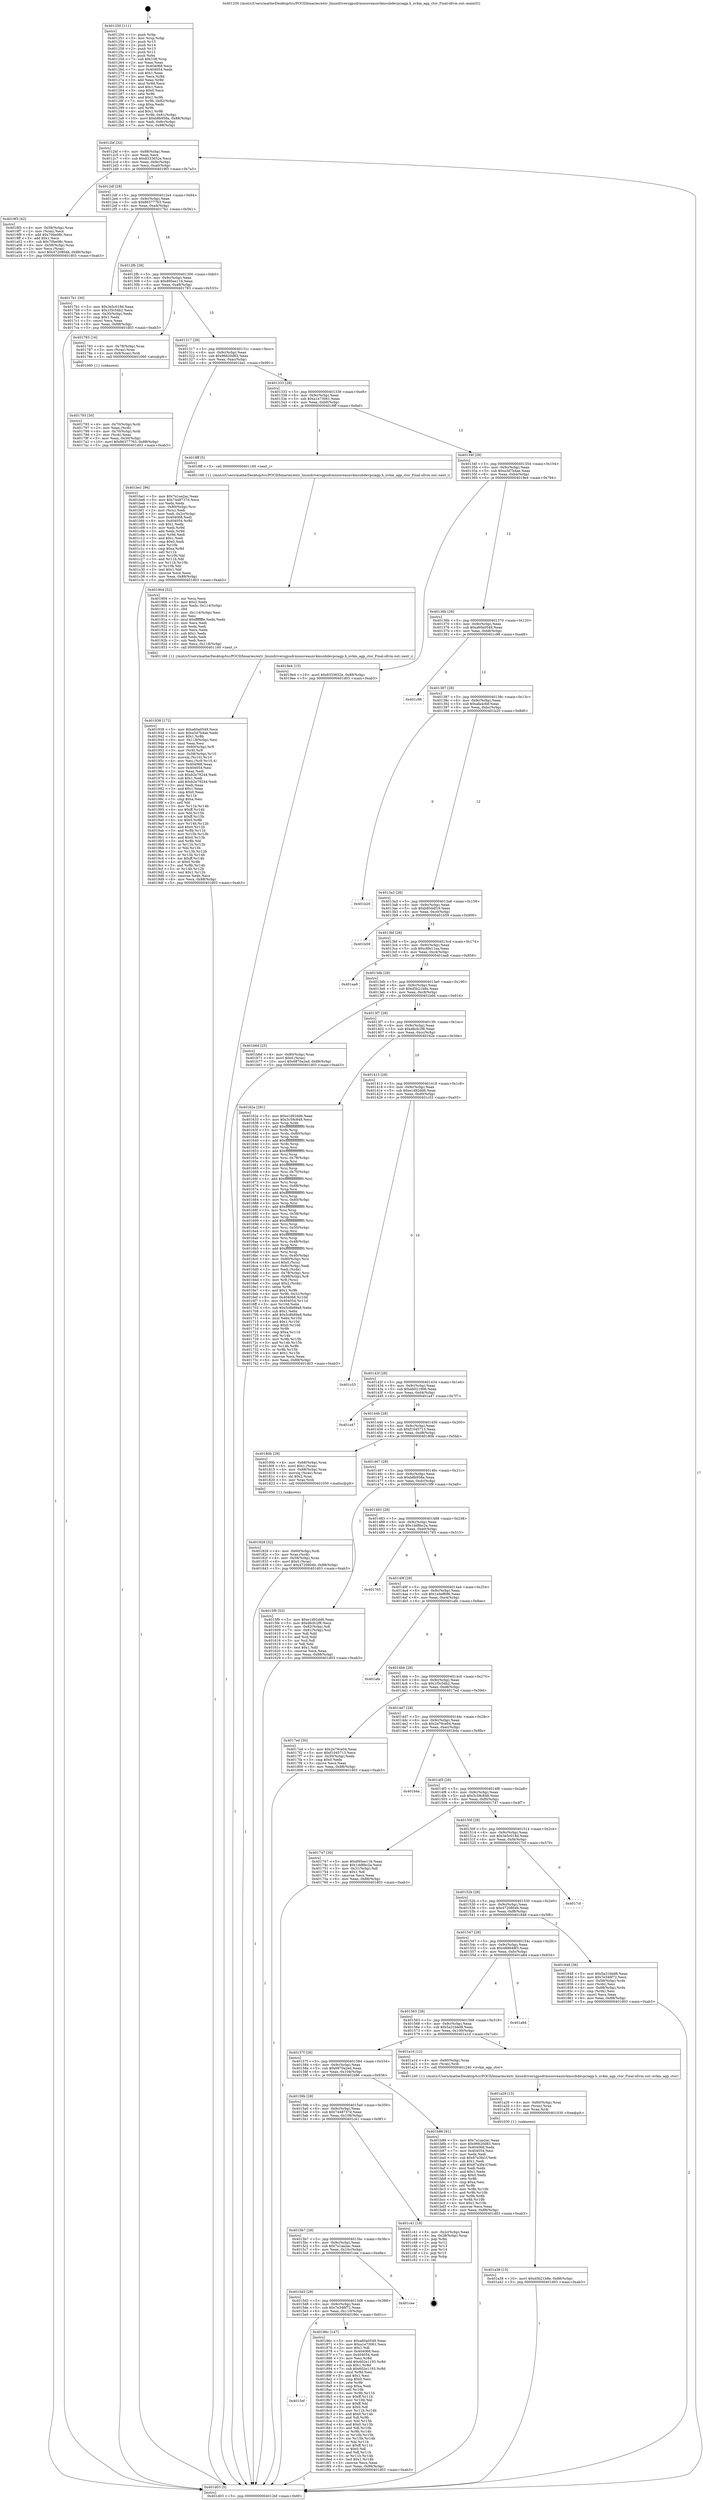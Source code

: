 digraph "0x401250" {
  label = "0x401250 (/mnt/c/Users/mathe/Desktop/tcc/POCII/binaries/extr_linuxdriversgpudrmnouveaunvkmsubdevpciagp.h_nvkm_agp_ctor_Final-ollvm.out::main(0))"
  labelloc = "t"
  node[shape=record]

  Entry [label="",width=0.3,height=0.3,shape=circle,fillcolor=black,style=filled]
  "0x4012bf" [label="{
     0x4012bf [32]\l
     | [instrs]\l
     &nbsp;&nbsp;0x4012bf \<+6\>: mov -0x88(%rbp),%eax\l
     &nbsp;&nbsp;0x4012c5 \<+2\>: mov %eax,%ecx\l
     &nbsp;&nbsp;0x4012c7 \<+6\>: sub $0x8333652e,%ecx\l
     &nbsp;&nbsp;0x4012cd \<+6\>: mov %eax,-0x9c(%rbp)\l
     &nbsp;&nbsp;0x4012d3 \<+6\>: mov %ecx,-0xa0(%rbp)\l
     &nbsp;&nbsp;0x4012d9 \<+6\>: je 00000000004019f3 \<main+0x7a3\>\l
  }"]
  "0x4019f3" [label="{
     0x4019f3 [42]\l
     | [instrs]\l
     &nbsp;&nbsp;0x4019f3 \<+4\>: mov -0x58(%rbp),%rax\l
     &nbsp;&nbsp;0x4019f7 \<+2\>: mov (%rax),%ecx\l
     &nbsp;&nbsp;0x4019f9 \<+6\>: add $0x70be08c,%ecx\l
     &nbsp;&nbsp;0x4019ff \<+3\>: add $0x1,%ecx\l
     &nbsp;&nbsp;0x401a02 \<+6\>: sub $0x70be08c,%ecx\l
     &nbsp;&nbsp;0x401a08 \<+4\>: mov -0x58(%rbp),%rax\l
     &nbsp;&nbsp;0x401a0c \<+2\>: mov %ecx,(%rax)\l
     &nbsp;&nbsp;0x401a0e \<+10\>: movl $0x4720804b,-0x88(%rbp)\l
     &nbsp;&nbsp;0x401a18 \<+5\>: jmp 0000000000401d03 \<main+0xab3\>\l
  }"]
  "0x4012df" [label="{
     0x4012df [28]\l
     | [instrs]\l
     &nbsp;&nbsp;0x4012df \<+5\>: jmp 00000000004012e4 \<main+0x94\>\l
     &nbsp;&nbsp;0x4012e4 \<+6\>: mov -0x9c(%rbp),%eax\l
     &nbsp;&nbsp;0x4012ea \<+5\>: sub $0x86377763,%eax\l
     &nbsp;&nbsp;0x4012ef \<+6\>: mov %eax,-0xa4(%rbp)\l
     &nbsp;&nbsp;0x4012f5 \<+6\>: je 00000000004017b1 \<main+0x561\>\l
  }"]
  Exit [label="",width=0.3,height=0.3,shape=circle,fillcolor=black,style=filled,peripheries=2]
  "0x4017b1" [label="{
     0x4017b1 [30]\l
     | [instrs]\l
     &nbsp;&nbsp;0x4017b1 \<+5\>: mov $0x3e5c018d,%eax\l
     &nbsp;&nbsp;0x4017b6 \<+5\>: mov $0x1f3c54b2,%ecx\l
     &nbsp;&nbsp;0x4017bb \<+3\>: mov -0x30(%rbp),%edx\l
     &nbsp;&nbsp;0x4017be \<+3\>: cmp $0x1,%edx\l
     &nbsp;&nbsp;0x4017c1 \<+3\>: cmovl %ecx,%eax\l
     &nbsp;&nbsp;0x4017c4 \<+6\>: mov %eax,-0x88(%rbp)\l
     &nbsp;&nbsp;0x4017ca \<+5\>: jmp 0000000000401d03 \<main+0xab3\>\l
  }"]
  "0x4012fb" [label="{
     0x4012fb [28]\l
     | [instrs]\l
     &nbsp;&nbsp;0x4012fb \<+5\>: jmp 0000000000401300 \<main+0xb0\>\l
     &nbsp;&nbsp;0x401300 \<+6\>: mov -0x9c(%rbp),%eax\l
     &nbsp;&nbsp;0x401306 \<+5\>: sub $0x895ee116,%eax\l
     &nbsp;&nbsp;0x40130b \<+6\>: mov %eax,-0xa8(%rbp)\l
     &nbsp;&nbsp;0x401311 \<+6\>: je 0000000000401783 \<main+0x533\>\l
  }"]
  "0x401a38" [label="{
     0x401a38 [15]\l
     | [instrs]\l
     &nbsp;&nbsp;0x401a38 \<+10\>: movl $0xd5b21b8e,-0x88(%rbp)\l
     &nbsp;&nbsp;0x401a42 \<+5\>: jmp 0000000000401d03 \<main+0xab3\>\l
  }"]
  "0x401783" [label="{
     0x401783 [16]\l
     | [instrs]\l
     &nbsp;&nbsp;0x401783 \<+4\>: mov -0x78(%rbp),%rax\l
     &nbsp;&nbsp;0x401787 \<+3\>: mov (%rax),%rax\l
     &nbsp;&nbsp;0x40178a \<+4\>: mov 0x8(%rax),%rdi\l
     &nbsp;&nbsp;0x40178e \<+5\>: call 0000000000401060 \<atoi@plt\>\l
     | [calls]\l
     &nbsp;&nbsp;0x401060 \{1\} (unknown)\l
  }"]
  "0x401317" [label="{
     0x401317 [28]\l
     | [instrs]\l
     &nbsp;&nbsp;0x401317 \<+5\>: jmp 000000000040131c \<main+0xcc\>\l
     &nbsp;&nbsp;0x40131c \<+6\>: mov -0x9c(%rbp),%eax\l
     &nbsp;&nbsp;0x401322 \<+5\>: sub $0x96620d83,%eax\l
     &nbsp;&nbsp;0x401327 \<+6\>: mov %eax,-0xac(%rbp)\l
     &nbsp;&nbsp;0x40132d \<+6\>: je 0000000000401be1 \<main+0x991\>\l
  }"]
  "0x401a29" [label="{
     0x401a29 [15]\l
     | [instrs]\l
     &nbsp;&nbsp;0x401a29 \<+4\>: mov -0x60(%rbp),%rax\l
     &nbsp;&nbsp;0x401a2d \<+3\>: mov (%rax),%rax\l
     &nbsp;&nbsp;0x401a30 \<+3\>: mov %rax,%rdi\l
     &nbsp;&nbsp;0x401a33 \<+5\>: call 0000000000401030 \<free@plt\>\l
     | [calls]\l
     &nbsp;&nbsp;0x401030 \{1\} (unknown)\l
  }"]
  "0x401be1" [label="{
     0x401be1 [96]\l
     | [instrs]\l
     &nbsp;&nbsp;0x401be1 \<+5\>: mov $0x7a1aa2ac,%eax\l
     &nbsp;&nbsp;0x401be6 \<+5\>: mov $0x7448737d,%ecx\l
     &nbsp;&nbsp;0x401beb \<+2\>: xor %edx,%edx\l
     &nbsp;&nbsp;0x401bed \<+4\>: mov -0x80(%rbp),%rsi\l
     &nbsp;&nbsp;0x401bf1 \<+2\>: mov (%rsi),%edi\l
     &nbsp;&nbsp;0x401bf3 \<+3\>: mov %edi,-0x2c(%rbp)\l
     &nbsp;&nbsp;0x401bf6 \<+7\>: mov 0x404068,%edi\l
     &nbsp;&nbsp;0x401bfd \<+8\>: mov 0x404054,%r8d\l
     &nbsp;&nbsp;0x401c05 \<+3\>: sub $0x1,%edx\l
     &nbsp;&nbsp;0x401c08 \<+3\>: mov %edi,%r9d\l
     &nbsp;&nbsp;0x401c0b \<+3\>: add %edx,%r9d\l
     &nbsp;&nbsp;0x401c0e \<+4\>: imul %r9d,%edi\l
     &nbsp;&nbsp;0x401c12 \<+3\>: and $0x1,%edi\l
     &nbsp;&nbsp;0x401c15 \<+3\>: cmp $0x0,%edi\l
     &nbsp;&nbsp;0x401c18 \<+4\>: sete %r10b\l
     &nbsp;&nbsp;0x401c1c \<+4\>: cmp $0xa,%r8d\l
     &nbsp;&nbsp;0x401c20 \<+4\>: setl %r11b\l
     &nbsp;&nbsp;0x401c24 \<+3\>: mov %r10b,%bl\l
     &nbsp;&nbsp;0x401c27 \<+3\>: and %r11b,%bl\l
     &nbsp;&nbsp;0x401c2a \<+3\>: xor %r11b,%r10b\l
     &nbsp;&nbsp;0x401c2d \<+3\>: or %r10b,%bl\l
     &nbsp;&nbsp;0x401c30 \<+3\>: test $0x1,%bl\l
     &nbsp;&nbsp;0x401c33 \<+3\>: cmovne %ecx,%eax\l
     &nbsp;&nbsp;0x401c36 \<+6\>: mov %eax,-0x88(%rbp)\l
     &nbsp;&nbsp;0x401c3c \<+5\>: jmp 0000000000401d03 \<main+0xab3\>\l
  }"]
  "0x401333" [label="{
     0x401333 [28]\l
     | [instrs]\l
     &nbsp;&nbsp;0x401333 \<+5\>: jmp 0000000000401338 \<main+0xe8\>\l
     &nbsp;&nbsp;0x401338 \<+6\>: mov -0x9c(%rbp),%eax\l
     &nbsp;&nbsp;0x40133e \<+5\>: sub $0xa1e73061,%eax\l
     &nbsp;&nbsp;0x401343 \<+6\>: mov %eax,-0xb0(%rbp)\l
     &nbsp;&nbsp;0x401349 \<+6\>: je 00000000004018ff \<main+0x6af\>\l
  }"]
  "0x401938" [label="{
     0x401938 [172]\l
     | [instrs]\l
     &nbsp;&nbsp;0x401938 \<+5\>: mov $0xa60a0549,%ecx\l
     &nbsp;&nbsp;0x40193d \<+5\>: mov $0xa3d7b4ae,%edx\l
     &nbsp;&nbsp;0x401942 \<+3\>: mov $0x1,%r8b\l
     &nbsp;&nbsp;0x401945 \<+6\>: mov -0x118(%rbp),%esi\l
     &nbsp;&nbsp;0x40194b \<+3\>: imul %eax,%esi\l
     &nbsp;&nbsp;0x40194e \<+4\>: mov -0x60(%rbp),%r9\l
     &nbsp;&nbsp;0x401952 \<+3\>: mov (%r9),%r9\l
     &nbsp;&nbsp;0x401955 \<+4\>: mov -0x58(%rbp),%r10\l
     &nbsp;&nbsp;0x401959 \<+3\>: movslq (%r10),%r10\l
     &nbsp;&nbsp;0x40195c \<+4\>: mov %esi,(%r9,%r10,4)\l
     &nbsp;&nbsp;0x401960 \<+7\>: mov 0x404068,%eax\l
     &nbsp;&nbsp;0x401967 \<+7\>: mov 0x404054,%esi\l
     &nbsp;&nbsp;0x40196e \<+2\>: mov %eax,%edi\l
     &nbsp;&nbsp;0x401970 \<+6\>: sub $0xb2e79244,%edi\l
     &nbsp;&nbsp;0x401976 \<+3\>: sub $0x1,%edi\l
     &nbsp;&nbsp;0x401979 \<+6\>: add $0xb2e79244,%edi\l
     &nbsp;&nbsp;0x40197f \<+3\>: imul %edi,%eax\l
     &nbsp;&nbsp;0x401982 \<+3\>: and $0x1,%eax\l
     &nbsp;&nbsp;0x401985 \<+3\>: cmp $0x0,%eax\l
     &nbsp;&nbsp;0x401988 \<+4\>: sete %r11b\l
     &nbsp;&nbsp;0x40198c \<+3\>: cmp $0xa,%esi\l
     &nbsp;&nbsp;0x40198f \<+3\>: setl %bl\l
     &nbsp;&nbsp;0x401992 \<+3\>: mov %r11b,%r14b\l
     &nbsp;&nbsp;0x401995 \<+4\>: xor $0xff,%r14b\l
     &nbsp;&nbsp;0x401999 \<+3\>: mov %bl,%r15b\l
     &nbsp;&nbsp;0x40199c \<+4\>: xor $0xff,%r15b\l
     &nbsp;&nbsp;0x4019a0 \<+4\>: xor $0x0,%r8b\l
     &nbsp;&nbsp;0x4019a4 \<+3\>: mov %r14b,%r12b\l
     &nbsp;&nbsp;0x4019a7 \<+4\>: and $0x0,%r12b\l
     &nbsp;&nbsp;0x4019ab \<+3\>: and %r8b,%r11b\l
     &nbsp;&nbsp;0x4019ae \<+3\>: mov %r15b,%r13b\l
     &nbsp;&nbsp;0x4019b1 \<+4\>: and $0x0,%r13b\l
     &nbsp;&nbsp;0x4019b5 \<+3\>: and %r8b,%bl\l
     &nbsp;&nbsp;0x4019b8 \<+3\>: or %r11b,%r12b\l
     &nbsp;&nbsp;0x4019bb \<+3\>: or %bl,%r13b\l
     &nbsp;&nbsp;0x4019be \<+3\>: xor %r13b,%r12b\l
     &nbsp;&nbsp;0x4019c1 \<+3\>: or %r15b,%r14b\l
     &nbsp;&nbsp;0x4019c4 \<+4\>: xor $0xff,%r14b\l
     &nbsp;&nbsp;0x4019c8 \<+4\>: or $0x0,%r8b\l
     &nbsp;&nbsp;0x4019cc \<+3\>: and %r8b,%r14b\l
     &nbsp;&nbsp;0x4019cf \<+3\>: or %r14b,%r12b\l
     &nbsp;&nbsp;0x4019d2 \<+4\>: test $0x1,%r12b\l
     &nbsp;&nbsp;0x4019d6 \<+3\>: cmovne %edx,%ecx\l
     &nbsp;&nbsp;0x4019d9 \<+6\>: mov %ecx,-0x88(%rbp)\l
     &nbsp;&nbsp;0x4019df \<+5\>: jmp 0000000000401d03 \<main+0xab3\>\l
  }"]
  "0x4018ff" [label="{
     0x4018ff [5]\l
     | [instrs]\l
     &nbsp;&nbsp;0x4018ff \<+5\>: call 0000000000401160 \<next_i\>\l
     | [calls]\l
     &nbsp;&nbsp;0x401160 \{1\} (/mnt/c/Users/mathe/Desktop/tcc/POCII/binaries/extr_linuxdriversgpudrmnouveaunvkmsubdevpciagp.h_nvkm_agp_ctor_Final-ollvm.out::next_i)\l
  }"]
  "0x40134f" [label="{
     0x40134f [28]\l
     | [instrs]\l
     &nbsp;&nbsp;0x40134f \<+5\>: jmp 0000000000401354 \<main+0x104\>\l
     &nbsp;&nbsp;0x401354 \<+6\>: mov -0x9c(%rbp),%eax\l
     &nbsp;&nbsp;0x40135a \<+5\>: sub $0xa3d7b4ae,%eax\l
     &nbsp;&nbsp;0x40135f \<+6\>: mov %eax,-0xb4(%rbp)\l
     &nbsp;&nbsp;0x401365 \<+6\>: je 00000000004019e4 \<main+0x794\>\l
  }"]
  "0x401904" [label="{
     0x401904 [52]\l
     | [instrs]\l
     &nbsp;&nbsp;0x401904 \<+2\>: xor %ecx,%ecx\l
     &nbsp;&nbsp;0x401906 \<+5\>: mov $0x2,%edx\l
     &nbsp;&nbsp;0x40190b \<+6\>: mov %edx,-0x114(%rbp)\l
     &nbsp;&nbsp;0x401911 \<+1\>: cltd\l
     &nbsp;&nbsp;0x401912 \<+6\>: mov -0x114(%rbp),%esi\l
     &nbsp;&nbsp;0x401918 \<+2\>: idiv %esi\l
     &nbsp;&nbsp;0x40191a \<+6\>: imul $0xfffffffe,%edx,%edx\l
     &nbsp;&nbsp;0x401920 \<+2\>: mov %ecx,%edi\l
     &nbsp;&nbsp;0x401922 \<+2\>: sub %edx,%edi\l
     &nbsp;&nbsp;0x401924 \<+2\>: mov %ecx,%edx\l
     &nbsp;&nbsp;0x401926 \<+3\>: sub $0x1,%edx\l
     &nbsp;&nbsp;0x401929 \<+2\>: add %edx,%edi\l
     &nbsp;&nbsp;0x40192b \<+2\>: sub %edi,%ecx\l
     &nbsp;&nbsp;0x40192d \<+6\>: mov %ecx,-0x118(%rbp)\l
     &nbsp;&nbsp;0x401933 \<+5\>: call 0000000000401160 \<next_i\>\l
     | [calls]\l
     &nbsp;&nbsp;0x401160 \{1\} (/mnt/c/Users/mathe/Desktop/tcc/POCII/binaries/extr_linuxdriversgpudrmnouveaunvkmsubdevpciagp.h_nvkm_agp_ctor_Final-ollvm.out::next_i)\l
  }"]
  "0x4019e4" [label="{
     0x4019e4 [15]\l
     | [instrs]\l
     &nbsp;&nbsp;0x4019e4 \<+10\>: movl $0x8333652e,-0x88(%rbp)\l
     &nbsp;&nbsp;0x4019ee \<+5\>: jmp 0000000000401d03 \<main+0xab3\>\l
  }"]
  "0x40136b" [label="{
     0x40136b [28]\l
     | [instrs]\l
     &nbsp;&nbsp;0x40136b \<+5\>: jmp 0000000000401370 \<main+0x120\>\l
     &nbsp;&nbsp;0x401370 \<+6\>: mov -0x9c(%rbp),%eax\l
     &nbsp;&nbsp;0x401376 \<+5\>: sub $0xa60a0549,%eax\l
     &nbsp;&nbsp;0x40137b \<+6\>: mov %eax,-0xb8(%rbp)\l
     &nbsp;&nbsp;0x401381 \<+6\>: je 0000000000401c98 \<main+0xa48\>\l
  }"]
  "0x4015ef" [label="{
     0x4015ef\l
  }", style=dashed]
  "0x401c98" [label="{
     0x401c98\l
  }", style=dashed]
  "0x401387" [label="{
     0x401387 [28]\l
     | [instrs]\l
     &nbsp;&nbsp;0x401387 \<+5\>: jmp 000000000040138c \<main+0x13c\>\l
     &nbsp;&nbsp;0x40138c \<+6\>: mov -0x9c(%rbp),%eax\l
     &nbsp;&nbsp;0x401392 \<+5\>: sub $0xafa4cfef,%eax\l
     &nbsp;&nbsp;0x401397 \<+6\>: mov %eax,-0xbc(%rbp)\l
     &nbsp;&nbsp;0x40139d \<+6\>: je 0000000000401b20 \<main+0x8d0\>\l
  }"]
  "0x40186c" [label="{
     0x40186c [147]\l
     | [instrs]\l
     &nbsp;&nbsp;0x40186c \<+5\>: mov $0xa60a0549,%eax\l
     &nbsp;&nbsp;0x401871 \<+5\>: mov $0xa1e73061,%ecx\l
     &nbsp;&nbsp;0x401876 \<+2\>: mov $0x1,%dl\l
     &nbsp;&nbsp;0x401878 \<+7\>: mov 0x404068,%esi\l
     &nbsp;&nbsp;0x40187f \<+7\>: mov 0x404054,%edi\l
     &nbsp;&nbsp;0x401886 \<+3\>: mov %esi,%r8d\l
     &nbsp;&nbsp;0x401889 \<+7\>: add $0x602e1193,%r8d\l
     &nbsp;&nbsp;0x401890 \<+4\>: sub $0x1,%r8d\l
     &nbsp;&nbsp;0x401894 \<+7\>: sub $0x602e1193,%r8d\l
     &nbsp;&nbsp;0x40189b \<+4\>: imul %r8d,%esi\l
     &nbsp;&nbsp;0x40189f \<+3\>: and $0x1,%esi\l
     &nbsp;&nbsp;0x4018a2 \<+3\>: cmp $0x0,%esi\l
     &nbsp;&nbsp;0x4018a5 \<+4\>: sete %r9b\l
     &nbsp;&nbsp;0x4018a9 \<+3\>: cmp $0xa,%edi\l
     &nbsp;&nbsp;0x4018ac \<+4\>: setl %r10b\l
     &nbsp;&nbsp;0x4018b0 \<+3\>: mov %r9b,%r11b\l
     &nbsp;&nbsp;0x4018b3 \<+4\>: xor $0xff,%r11b\l
     &nbsp;&nbsp;0x4018b7 \<+3\>: mov %r10b,%bl\l
     &nbsp;&nbsp;0x4018ba \<+3\>: xor $0xff,%bl\l
     &nbsp;&nbsp;0x4018bd \<+3\>: xor $0x0,%dl\l
     &nbsp;&nbsp;0x4018c0 \<+3\>: mov %r11b,%r14b\l
     &nbsp;&nbsp;0x4018c3 \<+4\>: and $0x0,%r14b\l
     &nbsp;&nbsp;0x4018c7 \<+3\>: and %dl,%r9b\l
     &nbsp;&nbsp;0x4018ca \<+3\>: mov %bl,%r15b\l
     &nbsp;&nbsp;0x4018cd \<+4\>: and $0x0,%r15b\l
     &nbsp;&nbsp;0x4018d1 \<+3\>: and %dl,%r10b\l
     &nbsp;&nbsp;0x4018d4 \<+3\>: or %r9b,%r14b\l
     &nbsp;&nbsp;0x4018d7 \<+3\>: or %r10b,%r15b\l
     &nbsp;&nbsp;0x4018da \<+3\>: xor %r15b,%r14b\l
     &nbsp;&nbsp;0x4018dd \<+3\>: or %bl,%r11b\l
     &nbsp;&nbsp;0x4018e0 \<+4\>: xor $0xff,%r11b\l
     &nbsp;&nbsp;0x4018e4 \<+3\>: or $0x0,%dl\l
     &nbsp;&nbsp;0x4018e7 \<+3\>: and %dl,%r11b\l
     &nbsp;&nbsp;0x4018ea \<+3\>: or %r11b,%r14b\l
     &nbsp;&nbsp;0x4018ed \<+4\>: test $0x1,%r14b\l
     &nbsp;&nbsp;0x4018f1 \<+3\>: cmovne %ecx,%eax\l
     &nbsp;&nbsp;0x4018f4 \<+6\>: mov %eax,-0x88(%rbp)\l
     &nbsp;&nbsp;0x4018fa \<+5\>: jmp 0000000000401d03 \<main+0xab3\>\l
  }"]
  "0x401b20" [label="{
     0x401b20\l
  }", style=dashed]
  "0x4013a3" [label="{
     0x4013a3 [28]\l
     | [instrs]\l
     &nbsp;&nbsp;0x4013a3 \<+5\>: jmp 00000000004013a8 \<main+0x158\>\l
     &nbsp;&nbsp;0x4013a8 \<+6\>: mov -0x9c(%rbp),%eax\l
     &nbsp;&nbsp;0x4013ae \<+5\>: sub $0xb85ddf18,%eax\l
     &nbsp;&nbsp;0x4013b3 \<+6\>: mov %eax,-0xc0(%rbp)\l
     &nbsp;&nbsp;0x4013b9 \<+6\>: je 0000000000401b59 \<main+0x909\>\l
  }"]
  "0x4015d3" [label="{
     0x4015d3 [28]\l
     | [instrs]\l
     &nbsp;&nbsp;0x4015d3 \<+5\>: jmp 00000000004015d8 \<main+0x388\>\l
     &nbsp;&nbsp;0x4015d8 \<+6\>: mov -0x9c(%rbp),%eax\l
     &nbsp;&nbsp;0x4015de \<+5\>: sub $0x7e346f72,%eax\l
     &nbsp;&nbsp;0x4015e3 \<+6\>: mov %eax,-0x110(%rbp)\l
     &nbsp;&nbsp;0x4015e9 \<+6\>: je 000000000040186c \<main+0x61c\>\l
  }"]
  "0x401b59" [label="{
     0x401b59\l
  }", style=dashed]
  "0x4013bf" [label="{
     0x4013bf [28]\l
     | [instrs]\l
     &nbsp;&nbsp;0x4013bf \<+5\>: jmp 00000000004013c4 \<main+0x174\>\l
     &nbsp;&nbsp;0x4013c4 \<+6\>: mov -0x9c(%rbp),%eax\l
     &nbsp;&nbsp;0x4013ca \<+5\>: sub $0xc6fe11aa,%eax\l
     &nbsp;&nbsp;0x4013cf \<+6\>: mov %eax,-0xc4(%rbp)\l
     &nbsp;&nbsp;0x4013d5 \<+6\>: je 0000000000401aa8 \<main+0x858\>\l
  }"]
  "0x401cee" [label="{
     0x401cee\l
  }", style=dashed]
  "0x401aa8" [label="{
     0x401aa8\l
  }", style=dashed]
  "0x4013db" [label="{
     0x4013db [28]\l
     | [instrs]\l
     &nbsp;&nbsp;0x4013db \<+5\>: jmp 00000000004013e0 \<main+0x190\>\l
     &nbsp;&nbsp;0x4013e0 \<+6\>: mov -0x9c(%rbp),%eax\l
     &nbsp;&nbsp;0x4013e6 \<+5\>: sub $0xd5b21b8e,%eax\l
     &nbsp;&nbsp;0x4013eb \<+6\>: mov %eax,-0xc8(%rbp)\l
     &nbsp;&nbsp;0x4013f1 \<+6\>: je 0000000000401b6d \<main+0x91d\>\l
  }"]
  "0x4015b7" [label="{
     0x4015b7 [28]\l
     | [instrs]\l
     &nbsp;&nbsp;0x4015b7 \<+5\>: jmp 00000000004015bc \<main+0x36c\>\l
     &nbsp;&nbsp;0x4015bc \<+6\>: mov -0x9c(%rbp),%eax\l
     &nbsp;&nbsp;0x4015c2 \<+5\>: sub $0x7a1aa2ac,%eax\l
     &nbsp;&nbsp;0x4015c7 \<+6\>: mov %eax,-0x10c(%rbp)\l
     &nbsp;&nbsp;0x4015cd \<+6\>: je 0000000000401cee \<main+0xa9e\>\l
  }"]
  "0x401b6d" [label="{
     0x401b6d [25]\l
     | [instrs]\l
     &nbsp;&nbsp;0x401b6d \<+4\>: mov -0x80(%rbp),%rax\l
     &nbsp;&nbsp;0x401b71 \<+6\>: movl $0x0,(%rax)\l
     &nbsp;&nbsp;0x401b77 \<+10\>: movl $0x6870a2ed,-0x88(%rbp)\l
     &nbsp;&nbsp;0x401b81 \<+5\>: jmp 0000000000401d03 \<main+0xab3\>\l
  }"]
  "0x4013f7" [label="{
     0x4013f7 [28]\l
     | [instrs]\l
     &nbsp;&nbsp;0x4013f7 \<+5\>: jmp 00000000004013fc \<main+0x1ac\>\l
     &nbsp;&nbsp;0x4013fc \<+6\>: mov -0x9c(%rbp),%eax\l
     &nbsp;&nbsp;0x401402 \<+5\>: sub $0xd6cfc2f8,%eax\l
     &nbsp;&nbsp;0x401407 \<+6\>: mov %eax,-0xcc(%rbp)\l
     &nbsp;&nbsp;0x40140d \<+6\>: je 000000000040162e \<main+0x3de\>\l
  }"]
  "0x401c41" [label="{
     0x401c41 [18]\l
     | [instrs]\l
     &nbsp;&nbsp;0x401c41 \<+3\>: mov -0x2c(%rbp),%eax\l
     &nbsp;&nbsp;0x401c44 \<+4\>: lea -0x28(%rbp),%rsp\l
     &nbsp;&nbsp;0x401c48 \<+1\>: pop %rbx\l
     &nbsp;&nbsp;0x401c49 \<+2\>: pop %r12\l
     &nbsp;&nbsp;0x401c4b \<+2\>: pop %r13\l
     &nbsp;&nbsp;0x401c4d \<+2\>: pop %r14\l
     &nbsp;&nbsp;0x401c4f \<+2\>: pop %r15\l
     &nbsp;&nbsp;0x401c51 \<+1\>: pop %rbp\l
     &nbsp;&nbsp;0x401c52 \<+1\>: ret\l
  }"]
  "0x40162e" [label="{
     0x40162e [281]\l
     | [instrs]\l
     &nbsp;&nbsp;0x40162e \<+5\>: mov $0xe1d92dd6,%eax\l
     &nbsp;&nbsp;0x401633 \<+5\>: mov $0x3c58c848,%ecx\l
     &nbsp;&nbsp;0x401638 \<+3\>: mov %rsp,%rdx\l
     &nbsp;&nbsp;0x40163b \<+4\>: add $0xfffffffffffffff0,%rdx\l
     &nbsp;&nbsp;0x40163f \<+3\>: mov %rdx,%rsp\l
     &nbsp;&nbsp;0x401642 \<+4\>: mov %rdx,-0x80(%rbp)\l
     &nbsp;&nbsp;0x401646 \<+3\>: mov %rsp,%rdx\l
     &nbsp;&nbsp;0x401649 \<+4\>: add $0xfffffffffffffff0,%rdx\l
     &nbsp;&nbsp;0x40164d \<+3\>: mov %rdx,%rsp\l
     &nbsp;&nbsp;0x401650 \<+3\>: mov %rsp,%rsi\l
     &nbsp;&nbsp;0x401653 \<+4\>: add $0xfffffffffffffff0,%rsi\l
     &nbsp;&nbsp;0x401657 \<+3\>: mov %rsi,%rsp\l
     &nbsp;&nbsp;0x40165a \<+4\>: mov %rsi,-0x78(%rbp)\l
     &nbsp;&nbsp;0x40165e \<+3\>: mov %rsp,%rsi\l
     &nbsp;&nbsp;0x401661 \<+4\>: add $0xfffffffffffffff0,%rsi\l
     &nbsp;&nbsp;0x401665 \<+3\>: mov %rsi,%rsp\l
     &nbsp;&nbsp;0x401668 \<+4\>: mov %rsi,-0x70(%rbp)\l
     &nbsp;&nbsp;0x40166c \<+3\>: mov %rsp,%rsi\l
     &nbsp;&nbsp;0x40166f \<+4\>: add $0xfffffffffffffff0,%rsi\l
     &nbsp;&nbsp;0x401673 \<+3\>: mov %rsi,%rsp\l
     &nbsp;&nbsp;0x401676 \<+4\>: mov %rsi,-0x68(%rbp)\l
     &nbsp;&nbsp;0x40167a \<+3\>: mov %rsp,%rsi\l
     &nbsp;&nbsp;0x40167d \<+4\>: add $0xfffffffffffffff0,%rsi\l
     &nbsp;&nbsp;0x401681 \<+3\>: mov %rsi,%rsp\l
     &nbsp;&nbsp;0x401684 \<+4\>: mov %rsi,-0x60(%rbp)\l
     &nbsp;&nbsp;0x401688 \<+3\>: mov %rsp,%rsi\l
     &nbsp;&nbsp;0x40168b \<+4\>: add $0xfffffffffffffff0,%rsi\l
     &nbsp;&nbsp;0x40168f \<+3\>: mov %rsi,%rsp\l
     &nbsp;&nbsp;0x401692 \<+4\>: mov %rsi,-0x58(%rbp)\l
     &nbsp;&nbsp;0x401696 \<+3\>: mov %rsp,%rsi\l
     &nbsp;&nbsp;0x401699 \<+4\>: add $0xfffffffffffffff0,%rsi\l
     &nbsp;&nbsp;0x40169d \<+3\>: mov %rsi,%rsp\l
     &nbsp;&nbsp;0x4016a0 \<+4\>: mov %rsi,-0x50(%rbp)\l
     &nbsp;&nbsp;0x4016a4 \<+3\>: mov %rsp,%rsi\l
     &nbsp;&nbsp;0x4016a7 \<+4\>: add $0xfffffffffffffff0,%rsi\l
     &nbsp;&nbsp;0x4016ab \<+3\>: mov %rsi,%rsp\l
     &nbsp;&nbsp;0x4016ae \<+4\>: mov %rsi,-0x48(%rbp)\l
     &nbsp;&nbsp;0x4016b2 \<+3\>: mov %rsp,%rsi\l
     &nbsp;&nbsp;0x4016b5 \<+4\>: add $0xfffffffffffffff0,%rsi\l
     &nbsp;&nbsp;0x4016b9 \<+3\>: mov %rsi,%rsp\l
     &nbsp;&nbsp;0x4016bc \<+4\>: mov %rsi,-0x40(%rbp)\l
     &nbsp;&nbsp;0x4016c0 \<+4\>: mov -0x80(%rbp),%rsi\l
     &nbsp;&nbsp;0x4016c4 \<+6\>: movl $0x0,(%rsi)\l
     &nbsp;&nbsp;0x4016ca \<+6\>: mov -0x8c(%rbp),%edi\l
     &nbsp;&nbsp;0x4016d0 \<+2\>: mov %edi,(%rdx)\l
     &nbsp;&nbsp;0x4016d2 \<+4\>: mov -0x78(%rbp),%rsi\l
     &nbsp;&nbsp;0x4016d6 \<+7\>: mov -0x98(%rbp),%r8\l
     &nbsp;&nbsp;0x4016dd \<+3\>: mov %r8,(%rsi)\l
     &nbsp;&nbsp;0x4016e0 \<+3\>: cmpl $0x2,(%rdx)\l
     &nbsp;&nbsp;0x4016e3 \<+4\>: setne %r9b\l
     &nbsp;&nbsp;0x4016e7 \<+4\>: and $0x1,%r9b\l
     &nbsp;&nbsp;0x4016eb \<+4\>: mov %r9b,-0x31(%rbp)\l
     &nbsp;&nbsp;0x4016ef \<+8\>: mov 0x404068,%r10d\l
     &nbsp;&nbsp;0x4016f7 \<+8\>: mov 0x404054,%r11d\l
     &nbsp;&nbsp;0x4016ff \<+3\>: mov %r10d,%ebx\l
     &nbsp;&nbsp;0x401702 \<+6\>: sub $0x5c8b89a8,%ebx\l
     &nbsp;&nbsp;0x401708 \<+3\>: sub $0x1,%ebx\l
     &nbsp;&nbsp;0x40170b \<+6\>: add $0x5c8b89a8,%ebx\l
     &nbsp;&nbsp;0x401711 \<+4\>: imul %ebx,%r10d\l
     &nbsp;&nbsp;0x401715 \<+4\>: and $0x1,%r10d\l
     &nbsp;&nbsp;0x401719 \<+4\>: cmp $0x0,%r10d\l
     &nbsp;&nbsp;0x40171d \<+4\>: sete %r9b\l
     &nbsp;&nbsp;0x401721 \<+4\>: cmp $0xa,%r11d\l
     &nbsp;&nbsp;0x401725 \<+4\>: setl %r14b\l
     &nbsp;&nbsp;0x401729 \<+3\>: mov %r9b,%r15b\l
     &nbsp;&nbsp;0x40172c \<+3\>: and %r14b,%r15b\l
     &nbsp;&nbsp;0x40172f \<+3\>: xor %r14b,%r9b\l
     &nbsp;&nbsp;0x401732 \<+3\>: or %r9b,%r15b\l
     &nbsp;&nbsp;0x401735 \<+4\>: test $0x1,%r15b\l
     &nbsp;&nbsp;0x401739 \<+3\>: cmovne %ecx,%eax\l
     &nbsp;&nbsp;0x40173c \<+6\>: mov %eax,-0x88(%rbp)\l
     &nbsp;&nbsp;0x401742 \<+5\>: jmp 0000000000401d03 \<main+0xab3\>\l
  }"]
  "0x401413" [label="{
     0x401413 [28]\l
     | [instrs]\l
     &nbsp;&nbsp;0x401413 \<+5\>: jmp 0000000000401418 \<main+0x1c8\>\l
     &nbsp;&nbsp;0x401418 \<+6\>: mov -0x9c(%rbp),%eax\l
     &nbsp;&nbsp;0x40141e \<+5\>: sub $0xe1d92dd6,%eax\l
     &nbsp;&nbsp;0x401423 \<+6\>: mov %eax,-0xd0(%rbp)\l
     &nbsp;&nbsp;0x401429 \<+6\>: je 0000000000401c53 \<main+0xa03\>\l
  }"]
  "0x40159b" [label="{
     0x40159b [28]\l
     | [instrs]\l
     &nbsp;&nbsp;0x40159b \<+5\>: jmp 00000000004015a0 \<main+0x350\>\l
     &nbsp;&nbsp;0x4015a0 \<+6\>: mov -0x9c(%rbp),%eax\l
     &nbsp;&nbsp;0x4015a6 \<+5\>: sub $0x7448737d,%eax\l
     &nbsp;&nbsp;0x4015ab \<+6\>: mov %eax,-0x108(%rbp)\l
     &nbsp;&nbsp;0x4015b1 \<+6\>: je 0000000000401c41 \<main+0x9f1\>\l
  }"]
  "0x401c53" [label="{
     0x401c53\l
  }", style=dashed]
  "0x40142f" [label="{
     0x40142f [28]\l
     | [instrs]\l
     &nbsp;&nbsp;0x40142f \<+5\>: jmp 0000000000401434 \<main+0x1e4\>\l
     &nbsp;&nbsp;0x401434 \<+6\>: mov -0x9c(%rbp),%eax\l
     &nbsp;&nbsp;0x40143a \<+5\>: sub $0xeb021906,%eax\l
     &nbsp;&nbsp;0x40143f \<+6\>: mov %eax,-0xd4(%rbp)\l
     &nbsp;&nbsp;0x401445 \<+6\>: je 0000000000401a47 \<main+0x7f7\>\l
  }"]
  "0x401b86" [label="{
     0x401b86 [91]\l
     | [instrs]\l
     &nbsp;&nbsp;0x401b86 \<+5\>: mov $0x7a1aa2ac,%eax\l
     &nbsp;&nbsp;0x401b8b \<+5\>: mov $0x96620d83,%ecx\l
     &nbsp;&nbsp;0x401b90 \<+7\>: mov 0x404068,%edx\l
     &nbsp;&nbsp;0x401b97 \<+7\>: mov 0x404054,%esi\l
     &nbsp;&nbsp;0x401b9e \<+2\>: mov %edx,%edi\l
     &nbsp;&nbsp;0x401ba0 \<+6\>: sub $0x87a3fa1f,%edi\l
     &nbsp;&nbsp;0x401ba6 \<+3\>: sub $0x1,%edi\l
     &nbsp;&nbsp;0x401ba9 \<+6\>: add $0x87a3fa1f,%edi\l
     &nbsp;&nbsp;0x401baf \<+3\>: imul %edi,%edx\l
     &nbsp;&nbsp;0x401bb2 \<+3\>: and $0x1,%edx\l
     &nbsp;&nbsp;0x401bb5 \<+3\>: cmp $0x0,%edx\l
     &nbsp;&nbsp;0x401bb8 \<+4\>: sete %r8b\l
     &nbsp;&nbsp;0x401bbc \<+3\>: cmp $0xa,%esi\l
     &nbsp;&nbsp;0x401bbf \<+4\>: setl %r9b\l
     &nbsp;&nbsp;0x401bc3 \<+3\>: mov %r8b,%r10b\l
     &nbsp;&nbsp;0x401bc6 \<+3\>: and %r9b,%r10b\l
     &nbsp;&nbsp;0x401bc9 \<+3\>: xor %r9b,%r8b\l
     &nbsp;&nbsp;0x401bcc \<+3\>: or %r8b,%r10b\l
     &nbsp;&nbsp;0x401bcf \<+4\>: test $0x1,%r10b\l
     &nbsp;&nbsp;0x401bd3 \<+3\>: cmovne %ecx,%eax\l
     &nbsp;&nbsp;0x401bd6 \<+6\>: mov %eax,-0x88(%rbp)\l
     &nbsp;&nbsp;0x401bdc \<+5\>: jmp 0000000000401d03 \<main+0xab3\>\l
  }"]
  "0x401a47" [label="{
     0x401a47\l
  }", style=dashed]
  "0x40144b" [label="{
     0x40144b [28]\l
     | [instrs]\l
     &nbsp;&nbsp;0x40144b \<+5\>: jmp 0000000000401450 \<main+0x200\>\l
     &nbsp;&nbsp;0x401450 \<+6\>: mov -0x9c(%rbp),%eax\l
     &nbsp;&nbsp;0x401456 \<+5\>: sub $0xf1045713,%eax\l
     &nbsp;&nbsp;0x40145b \<+6\>: mov %eax,-0xd8(%rbp)\l
     &nbsp;&nbsp;0x401461 \<+6\>: je 000000000040180b \<main+0x5bb\>\l
  }"]
  "0x40157f" [label="{
     0x40157f [28]\l
     | [instrs]\l
     &nbsp;&nbsp;0x40157f \<+5\>: jmp 0000000000401584 \<main+0x334\>\l
     &nbsp;&nbsp;0x401584 \<+6\>: mov -0x9c(%rbp),%eax\l
     &nbsp;&nbsp;0x40158a \<+5\>: sub $0x6870a2ed,%eax\l
     &nbsp;&nbsp;0x40158f \<+6\>: mov %eax,-0x104(%rbp)\l
     &nbsp;&nbsp;0x401595 \<+6\>: je 0000000000401b86 \<main+0x936\>\l
  }"]
  "0x40180b" [label="{
     0x40180b [29]\l
     | [instrs]\l
     &nbsp;&nbsp;0x40180b \<+4\>: mov -0x68(%rbp),%rax\l
     &nbsp;&nbsp;0x40180f \<+6\>: movl $0x1,(%rax)\l
     &nbsp;&nbsp;0x401815 \<+4\>: mov -0x68(%rbp),%rax\l
     &nbsp;&nbsp;0x401819 \<+3\>: movslq (%rax),%rax\l
     &nbsp;&nbsp;0x40181c \<+4\>: shl $0x2,%rax\l
     &nbsp;&nbsp;0x401820 \<+3\>: mov %rax,%rdi\l
     &nbsp;&nbsp;0x401823 \<+5\>: call 0000000000401050 \<malloc@plt\>\l
     | [calls]\l
     &nbsp;&nbsp;0x401050 \{1\} (unknown)\l
  }"]
  "0x401467" [label="{
     0x401467 [28]\l
     | [instrs]\l
     &nbsp;&nbsp;0x401467 \<+5\>: jmp 000000000040146c \<main+0x21c\>\l
     &nbsp;&nbsp;0x40146c \<+6\>: mov -0x9c(%rbp),%eax\l
     &nbsp;&nbsp;0x401472 \<+5\>: sub $0xb8b958a,%eax\l
     &nbsp;&nbsp;0x401477 \<+6\>: mov %eax,-0xdc(%rbp)\l
     &nbsp;&nbsp;0x40147d \<+6\>: je 00000000004015f9 \<main+0x3a9\>\l
  }"]
  "0x401a1d" [label="{
     0x401a1d [12]\l
     | [instrs]\l
     &nbsp;&nbsp;0x401a1d \<+4\>: mov -0x60(%rbp),%rax\l
     &nbsp;&nbsp;0x401a21 \<+3\>: mov (%rax),%rdi\l
     &nbsp;&nbsp;0x401a24 \<+5\>: call 0000000000401240 \<nvkm_agp_ctor\>\l
     | [calls]\l
     &nbsp;&nbsp;0x401240 \{1\} (/mnt/c/Users/mathe/Desktop/tcc/POCII/binaries/extr_linuxdriversgpudrmnouveaunvkmsubdevpciagp.h_nvkm_agp_ctor_Final-ollvm.out::nvkm_agp_ctor)\l
  }"]
  "0x4015f9" [label="{
     0x4015f9 [53]\l
     | [instrs]\l
     &nbsp;&nbsp;0x4015f9 \<+5\>: mov $0xe1d92dd6,%eax\l
     &nbsp;&nbsp;0x4015fe \<+5\>: mov $0xd6cfc2f8,%ecx\l
     &nbsp;&nbsp;0x401603 \<+6\>: mov -0x82(%rbp),%dl\l
     &nbsp;&nbsp;0x401609 \<+7\>: mov -0x81(%rbp),%sil\l
     &nbsp;&nbsp;0x401610 \<+3\>: mov %dl,%dil\l
     &nbsp;&nbsp;0x401613 \<+3\>: and %sil,%dil\l
     &nbsp;&nbsp;0x401616 \<+3\>: xor %sil,%dl\l
     &nbsp;&nbsp;0x401619 \<+3\>: or %dl,%dil\l
     &nbsp;&nbsp;0x40161c \<+4\>: test $0x1,%dil\l
     &nbsp;&nbsp;0x401620 \<+3\>: cmovne %ecx,%eax\l
     &nbsp;&nbsp;0x401623 \<+6\>: mov %eax,-0x88(%rbp)\l
     &nbsp;&nbsp;0x401629 \<+5\>: jmp 0000000000401d03 \<main+0xab3\>\l
  }"]
  "0x401483" [label="{
     0x401483 [28]\l
     | [instrs]\l
     &nbsp;&nbsp;0x401483 \<+5\>: jmp 0000000000401488 \<main+0x238\>\l
     &nbsp;&nbsp;0x401488 \<+6\>: mov -0x9c(%rbp),%eax\l
     &nbsp;&nbsp;0x40148e \<+5\>: sub $0x1dd8bc2a,%eax\l
     &nbsp;&nbsp;0x401493 \<+6\>: mov %eax,-0xe0(%rbp)\l
     &nbsp;&nbsp;0x401499 \<+6\>: je 0000000000401765 \<main+0x515\>\l
  }"]
  "0x401d03" [label="{
     0x401d03 [5]\l
     | [instrs]\l
     &nbsp;&nbsp;0x401d03 \<+5\>: jmp 00000000004012bf \<main+0x6f\>\l
  }"]
  "0x401250" [label="{
     0x401250 [111]\l
     | [instrs]\l
     &nbsp;&nbsp;0x401250 \<+1\>: push %rbp\l
     &nbsp;&nbsp;0x401251 \<+3\>: mov %rsp,%rbp\l
     &nbsp;&nbsp;0x401254 \<+2\>: push %r15\l
     &nbsp;&nbsp;0x401256 \<+2\>: push %r14\l
     &nbsp;&nbsp;0x401258 \<+2\>: push %r13\l
     &nbsp;&nbsp;0x40125a \<+2\>: push %r12\l
     &nbsp;&nbsp;0x40125c \<+1\>: push %rbx\l
     &nbsp;&nbsp;0x40125d \<+7\>: sub $0x108,%rsp\l
     &nbsp;&nbsp;0x401264 \<+2\>: xor %eax,%eax\l
     &nbsp;&nbsp;0x401266 \<+7\>: mov 0x404068,%ecx\l
     &nbsp;&nbsp;0x40126d \<+7\>: mov 0x404054,%edx\l
     &nbsp;&nbsp;0x401274 \<+3\>: sub $0x1,%eax\l
     &nbsp;&nbsp;0x401277 \<+3\>: mov %ecx,%r8d\l
     &nbsp;&nbsp;0x40127a \<+3\>: add %eax,%r8d\l
     &nbsp;&nbsp;0x40127d \<+4\>: imul %r8d,%ecx\l
     &nbsp;&nbsp;0x401281 \<+3\>: and $0x1,%ecx\l
     &nbsp;&nbsp;0x401284 \<+3\>: cmp $0x0,%ecx\l
     &nbsp;&nbsp;0x401287 \<+4\>: sete %r9b\l
     &nbsp;&nbsp;0x40128b \<+4\>: and $0x1,%r9b\l
     &nbsp;&nbsp;0x40128f \<+7\>: mov %r9b,-0x82(%rbp)\l
     &nbsp;&nbsp;0x401296 \<+3\>: cmp $0xa,%edx\l
     &nbsp;&nbsp;0x401299 \<+4\>: setl %r9b\l
     &nbsp;&nbsp;0x40129d \<+4\>: and $0x1,%r9b\l
     &nbsp;&nbsp;0x4012a1 \<+7\>: mov %r9b,-0x81(%rbp)\l
     &nbsp;&nbsp;0x4012a8 \<+10\>: movl $0xb8b958a,-0x88(%rbp)\l
     &nbsp;&nbsp;0x4012b2 \<+6\>: mov %edi,-0x8c(%rbp)\l
     &nbsp;&nbsp;0x4012b8 \<+7\>: mov %rsi,-0x98(%rbp)\l
  }"]
  "0x401563" [label="{
     0x401563 [28]\l
     | [instrs]\l
     &nbsp;&nbsp;0x401563 \<+5\>: jmp 0000000000401568 \<main+0x318\>\l
     &nbsp;&nbsp;0x401568 \<+6\>: mov -0x9c(%rbp),%eax\l
     &nbsp;&nbsp;0x40156e \<+5\>: sub $0x5a31bbd8,%eax\l
     &nbsp;&nbsp;0x401573 \<+6\>: mov %eax,-0x100(%rbp)\l
     &nbsp;&nbsp;0x401579 \<+6\>: je 0000000000401a1d \<main+0x7cd\>\l
  }"]
  "0x401a84" [label="{
     0x401a84\l
  }", style=dashed]
  "0x401765" [label="{
     0x401765\l
  }", style=dashed]
  "0x40149f" [label="{
     0x40149f [28]\l
     | [instrs]\l
     &nbsp;&nbsp;0x40149f \<+5\>: jmp 00000000004014a4 \<main+0x254\>\l
     &nbsp;&nbsp;0x4014a4 \<+6\>: mov -0x9c(%rbp),%eax\l
     &nbsp;&nbsp;0x4014aa \<+5\>: sub $0x1e4ef696,%eax\l
     &nbsp;&nbsp;0x4014af \<+6\>: mov %eax,-0xe4(%rbp)\l
     &nbsp;&nbsp;0x4014b5 \<+6\>: je 0000000000401afe \<main+0x8ae\>\l
  }"]
  "0x401547" [label="{
     0x401547 [28]\l
     | [instrs]\l
     &nbsp;&nbsp;0x401547 \<+5\>: jmp 000000000040154c \<main+0x2fc\>\l
     &nbsp;&nbsp;0x40154c \<+6\>: mov -0x9c(%rbp),%eax\l
     &nbsp;&nbsp;0x401552 \<+5\>: sub $0x488848f3,%eax\l
     &nbsp;&nbsp;0x401557 \<+6\>: mov %eax,-0xfc(%rbp)\l
     &nbsp;&nbsp;0x40155d \<+6\>: je 0000000000401a84 \<main+0x834\>\l
  }"]
  "0x401afe" [label="{
     0x401afe\l
  }", style=dashed]
  "0x4014bb" [label="{
     0x4014bb [28]\l
     | [instrs]\l
     &nbsp;&nbsp;0x4014bb \<+5\>: jmp 00000000004014c0 \<main+0x270\>\l
     &nbsp;&nbsp;0x4014c0 \<+6\>: mov -0x9c(%rbp),%eax\l
     &nbsp;&nbsp;0x4014c6 \<+5\>: sub $0x1f3c54b2,%eax\l
     &nbsp;&nbsp;0x4014cb \<+6\>: mov %eax,-0xe8(%rbp)\l
     &nbsp;&nbsp;0x4014d1 \<+6\>: je 00000000004017ed \<main+0x59d\>\l
  }"]
  "0x401848" [label="{
     0x401848 [36]\l
     | [instrs]\l
     &nbsp;&nbsp;0x401848 \<+5\>: mov $0x5a31bbd8,%eax\l
     &nbsp;&nbsp;0x40184d \<+5\>: mov $0x7e346f72,%ecx\l
     &nbsp;&nbsp;0x401852 \<+4\>: mov -0x58(%rbp),%rdx\l
     &nbsp;&nbsp;0x401856 \<+2\>: mov (%rdx),%esi\l
     &nbsp;&nbsp;0x401858 \<+4\>: mov -0x68(%rbp),%rdx\l
     &nbsp;&nbsp;0x40185c \<+2\>: cmp (%rdx),%esi\l
     &nbsp;&nbsp;0x40185e \<+3\>: cmovl %ecx,%eax\l
     &nbsp;&nbsp;0x401861 \<+6\>: mov %eax,-0x88(%rbp)\l
     &nbsp;&nbsp;0x401867 \<+5\>: jmp 0000000000401d03 \<main+0xab3\>\l
  }"]
  "0x4017ed" [label="{
     0x4017ed [30]\l
     | [instrs]\l
     &nbsp;&nbsp;0x4017ed \<+5\>: mov $0x2e79ce04,%eax\l
     &nbsp;&nbsp;0x4017f2 \<+5\>: mov $0xf1045713,%ecx\l
     &nbsp;&nbsp;0x4017f7 \<+3\>: mov -0x30(%rbp),%edx\l
     &nbsp;&nbsp;0x4017fa \<+3\>: cmp $0x0,%edx\l
     &nbsp;&nbsp;0x4017fd \<+3\>: cmove %ecx,%eax\l
     &nbsp;&nbsp;0x401800 \<+6\>: mov %eax,-0x88(%rbp)\l
     &nbsp;&nbsp;0x401806 \<+5\>: jmp 0000000000401d03 \<main+0xab3\>\l
  }"]
  "0x4014d7" [label="{
     0x4014d7 [28]\l
     | [instrs]\l
     &nbsp;&nbsp;0x4014d7 \<+5\>: jmp 00000000004014dc \<main+0x28c\>\l
     &nbsp;&nbsp;0x4014dc \<+6\>: mov -0x9c(%rbp),%eax\l
     &nbsp;&nbsp;0x4014e2 \<+5\>: sub $0x2e79ce04,%eax\l
     &nbsp;&nbsp;0x4014e7 \<+6\>: mov %eax,-0xec(%rbp)\l
     &nbsp;&nbsp;0x4014ed \<+6\>: je 0000000000401b4a \<main+0x8fa\>\l
  }"]
  "0x40152b" [label="{
     0x40152b [28]\l
     | [instrs]\l
     &nbsp;&nbsp;0x40152b \<+5\>: jmp 0000000000401530 \<main+0x2e0\>\l
     &nbsp;&nbsp;0x401530 \<+6\>: mov -0x9c(%rbp),%eax\l
     &nbsp;&nbsp;0x401536 \<+5\>: sub $0x4720804b,%eax\l
     &nbsp;&nbsp;0x40153b \<+6\>: mov %eax,-0xf8(%rbp)\l
     &nbsp;&nbsp;0x401541 \<+6\>: je 0000000000401848 \<main+0x5f8\>\l
  }"]
  "0x401b4a" [label="{
     0x401b4a\l
  }", style=dashed]
  "0x4014f3" [label="{
     0x4014f3 [28]\l
     | [instrs]\l
     &nbsp;&nbsp;0x4014f3 \<+5\>: jmp 00000000004014f8 \<main+0x2a8\>\l
     &nbsp;&nbsp;0x4014f8 \<+6\>: mov -0x9c(%rbp),%eax\l
     &nbsp;&nbsp;0x4014fe \<+5\>: sub $0x3c58c848,%eax\l
     &nbsp;&nbsp;0x401503 \<+6\>: mov %eax,-0xf0(%rbp)\l
     &nbsp;&nbsp;0x401509 \<+6\>: je 0000000000401747 \<main+0x4f7\>\l
  }"]
  "0x4017cf" [label="{
     0x4017cf\l
  }", style=dashed]
  "0x401747" [label="{
     0x401747 [30]\l
     | [instrs]\l
     &nbsp;&nbsp;0x401747 \<+5\>: mov $0x895ee116,%eax\l
     &nbsp;&nbsp;0x40174c \<+5\>: mov $0x1dd8bc2a,%ecx\l
     &nbsp;&nbsp;0x401751 \<+3\>: mov -0x31(%rbp),%dl\l
     &nbsp;&nbsp;0x401754 \<+3\>: test $0x1,%dl\l
     &nbsp;&nbsp;0x401757 \<+3\>: cmovne %ecx,%eax\l
     &nbsp;&nbsp;0x40175a \<+6\>: mov %eax,-0x88(%rbp)\l
     &nbsp;&nbsp;0x401760 \<+5\>: jmp 0000000000401d03 \<main+0xab3\>\l
  }"]
  "0x40150f" [label="{
     0x40150f [28]\l
     | [instrs]\l
     &nbsp;&nbsp;0x40150f \<+5\>: jmp 0000000000401514 \<main+0x2c4\>\l
     &nbsp;&nbsp;0x401514 \<+6\>: mov -0x9c(%rbp),%eax\l
     &nbsp;&nbsp;0x40151a \<+5\>: sub $0x3e5c018d,%eax\l
     &nbsp;&nbsp;0x40151f \<+6\>: mov %eax,-0xf4(%rbp)\l
     &nbsp;&nbsp;0x401525 \<+6\>: je 00000000004017cf \<main+0x57f\>\l
  }"]
  "0x401793" [label="{
     0x401793 [30]\l
     | [instrs]\l
     &nbsp;&nbsp;0x401793 \<+4\>: mov -0x70(%rbp),%rdi\l
     &nbsp;&nbsp;0x401797 \<+2\>: mov %eax,(%rdi)\l
     &nbsp;&nbsp;0x401799 \<+4\>: mov -0x70(%rbp),%rdi\l
     &nbsp;&nbsp;0x40179d \<+2\>: mov (%rdi),%eax\l
     &nbsp;&nbsp;0x40179f \<+3\>: mov %eax,-0x30(%rbp)\l
     &nbsp;&nbsp;0x4017a2 \<+10\>: movl $0x86377763,-0x88(%rbp)\l
     &nbsp;&nbsp;0x4017ac \<+5\>: jmp 0000000000401d03 \<main+0xab3\>\l
  }"]
  "0x401828" [label="{
     0x401828 [32]\l
     | [instrs]\l
     &nbsp;&nbsp;0x401828 \<+4\>: mov -0x60(%rbp),%rdi\l
     &nbsp;&nbsp;0x40182c \<+3\>: mov %rax,(%rdi)\l
     &nbsp;&nbsp;0x40182f \<+4\>: mov -0x58(%rbp),%rax\l
     &nbsp;&nbsp;0x401833 \<+6\>: movl $0x0,(%rax)\l
     &nbsp;&nbsp;0x401839 \<+10\>: movl $0x4720804b,-0x88(%rbp)\l
     &nbsp;&nbsp;0x401843 \<+5\>: jmp 0000000000401d03 \<main+0xab3\>\l
  }"]
  Entry -> "0x401250" [label=" 1"]
  "0x4012bf" -> "0x4019f3" [label=" 1"]
  "0x4012bf" -> "0x4012df" [label=" 17"]
  "0x401c41" -> Exit [label=" 1"]
  "0x4012df" -> "0x4017b1" [label=" 1"]
  "0x4012df" -> "0x4012fb" [label=" 16"]
  "0x401be1" -> "0x401d03" [label=" 1"]
  "0x4012fb" -> "0x401783" [label=" 1"]
  "0x4012fb" -> "0x401317" [label=" 15"]
  "0x401b86" -> "0x401d03" [label=" 1"]
  "0x401317" -> "0x401be1" [label=" 1"]
  "0x401317" -> "0x401333" [label=" 14"]
  "0x401b6d" -> "0x401d03" [label=" 1"]
  "0x401333" -> "0x4018ff" [label=" 1"]
  "0x401333" -> "0x40134f" [label=" 13"]
  "0x401a38" -> "0x401d03" [label=" 1"]
  "0x40134f" -> "0x4019e4" [label=" 1"]
  "0x40134f" -> "0x40136b" [label=" 12"]
  "0x401a29" -> "0x401a38" [label=" 1"]
  "0x40136b" -> "0x401c98" [label=" 0"]
  "0x40136b" -> "0x401387" [label=" 12"]
  "0x401a1d" -> "0x401a29" [label=" 1"]
  "0x401387" -> "0x401b20" [label=" 0"]
  "0x401387" -> "0x4013a3" [label=" 12"]
  "0x4019f3" -> "0x401d03" [label=" 1"]
  "0x4013a3" -> "0x401b59" [label=" 0"]
  "0x4013a3" -> "0x4013bf" [label=" 12"]
  "0x401938" -> "0x401d03" [label=" 1"]
  "0x4013bf" -> "0x401aa8" [label=" 0"]
  "0x4013bf" -> "0x4013db" [label=" 12"]
  "0x401904" -> "0x401938" [label=" 1"]
  "0x4013db" -> "0x401b6d" [label=" 1"]
  "0x4013db" -> "0x4013f7" [label=" 11"]
  "0x40186c" -> "0x401d03" [label=" 1"]
  "0x4013f7" -> "0x40162e" [label=" 1"]
  "0x4013f7" -> "0x401413" [label=" 10"]
  "0x4015d3" -> "0x4015ef" [label=" 0"]
  "0x401413" -> "0x401c53" [label=" 0"]
  "0x401413" -> "0x40142f" [label=" 10"]
  "0x4019e4" -> "0x401d03" [label=" 1"]
  "0x40142f" -> "0x401a47" [label=" 0"]
  "0x40142f" -> "0x40144b" [label=" 10"]
  "0x4015b7" -> "0x4015d3" [label=" 1"]
  "0x40144b" -> "0x40180b" [label=" 1"]
  "0x40144b" -> "0x401467" [label=" 9"]
  "0x4018ff" -> "0x401904" [label=" 1"]
  "0x401467" -> "0x4015f9" [label=" 1"]
  "0x401467" -> "0x401483" [label=" 8"]
  "0x4015f9" -> "0x401d03" [label=" 1"]
  "0x401250" -> "0x4012bf" [label=" 1"]
  "0x401d03" -> "0x4012bf" [label=" 17"]
  "0x40159b" -> "0x4015b7" [label=" 1"]
  "0x40162e" -> "0x401d03" [label=" 1"]
  "0x4015d3" -> "0x40186c" [label=" 1"]
  "0x401483" -> "0x401765" [label=" 0"]
  "0x401483" -> "0x40149f" [label=" 8"]
  "0x40157f" -> "0x40159b" [label=" 2"]
  "0x40149f" -> "0x401afe" [label=" 0"]
  "0x40149f" -> "0x4014bb" [label=" 8"]
  "0x4015b7" -> "0x401cee" [label=" 0"]
  "0x4014bb" -> "0x4017ed" [label=" 1"]
  "0x4014bb" -> "0x4014d7" [label=" 7"]
  "0x401563" -> "0x40157f" [label=" 3"]
  "0x4014d7" -> "0x401b4a" [label=" 0"]
  "0x4014d7" -> "0x4014f3" [label=" 7"]
  "0x40159b" -> "0x401c41" [label=" 1"]
  "0x4014f3" -> "0x401747" [label=" 1"]
  "0x4014f3" -> "0x40150f" [label=" 6"]
  "0x401747" -> "0x401d03" [label=" 1"]
  "0x401783" -> "0x401793" [label=" 1"]
  "0x401793" -> "0x401d03" [label=" 1"]
  "0x4017b1" -> "0x401d03" [label=" 1"]
  "0x4017ed" -> "0x401d03" [label=" 1"]
  "0x40180b" -> "0x401828" [label=" 1"]
  "0x401828" -> "0x401d03" [label=" 1"]
  "0x401547" -> "0x401563" [label=" 4"]
  "0x40150f" -> "0x4017cf" [label=" 0"]
  "0x40150f" -> "0x40152b" [label=" 6"]
  "0x401563" -> "0x401a1d" [label=" 1"]
  "0x40152b" -> "0x401848" [label=" 2"]
  "0x40152b" -> "0x401547" [label=" 4"]
  "0x401848" -> "0x401d03" [label=" 2"]
  "0x40157f" -> "0x401b86" [label=" 1"]
  "0x401547" -> "0x401a84" [label=" 0"]
}

